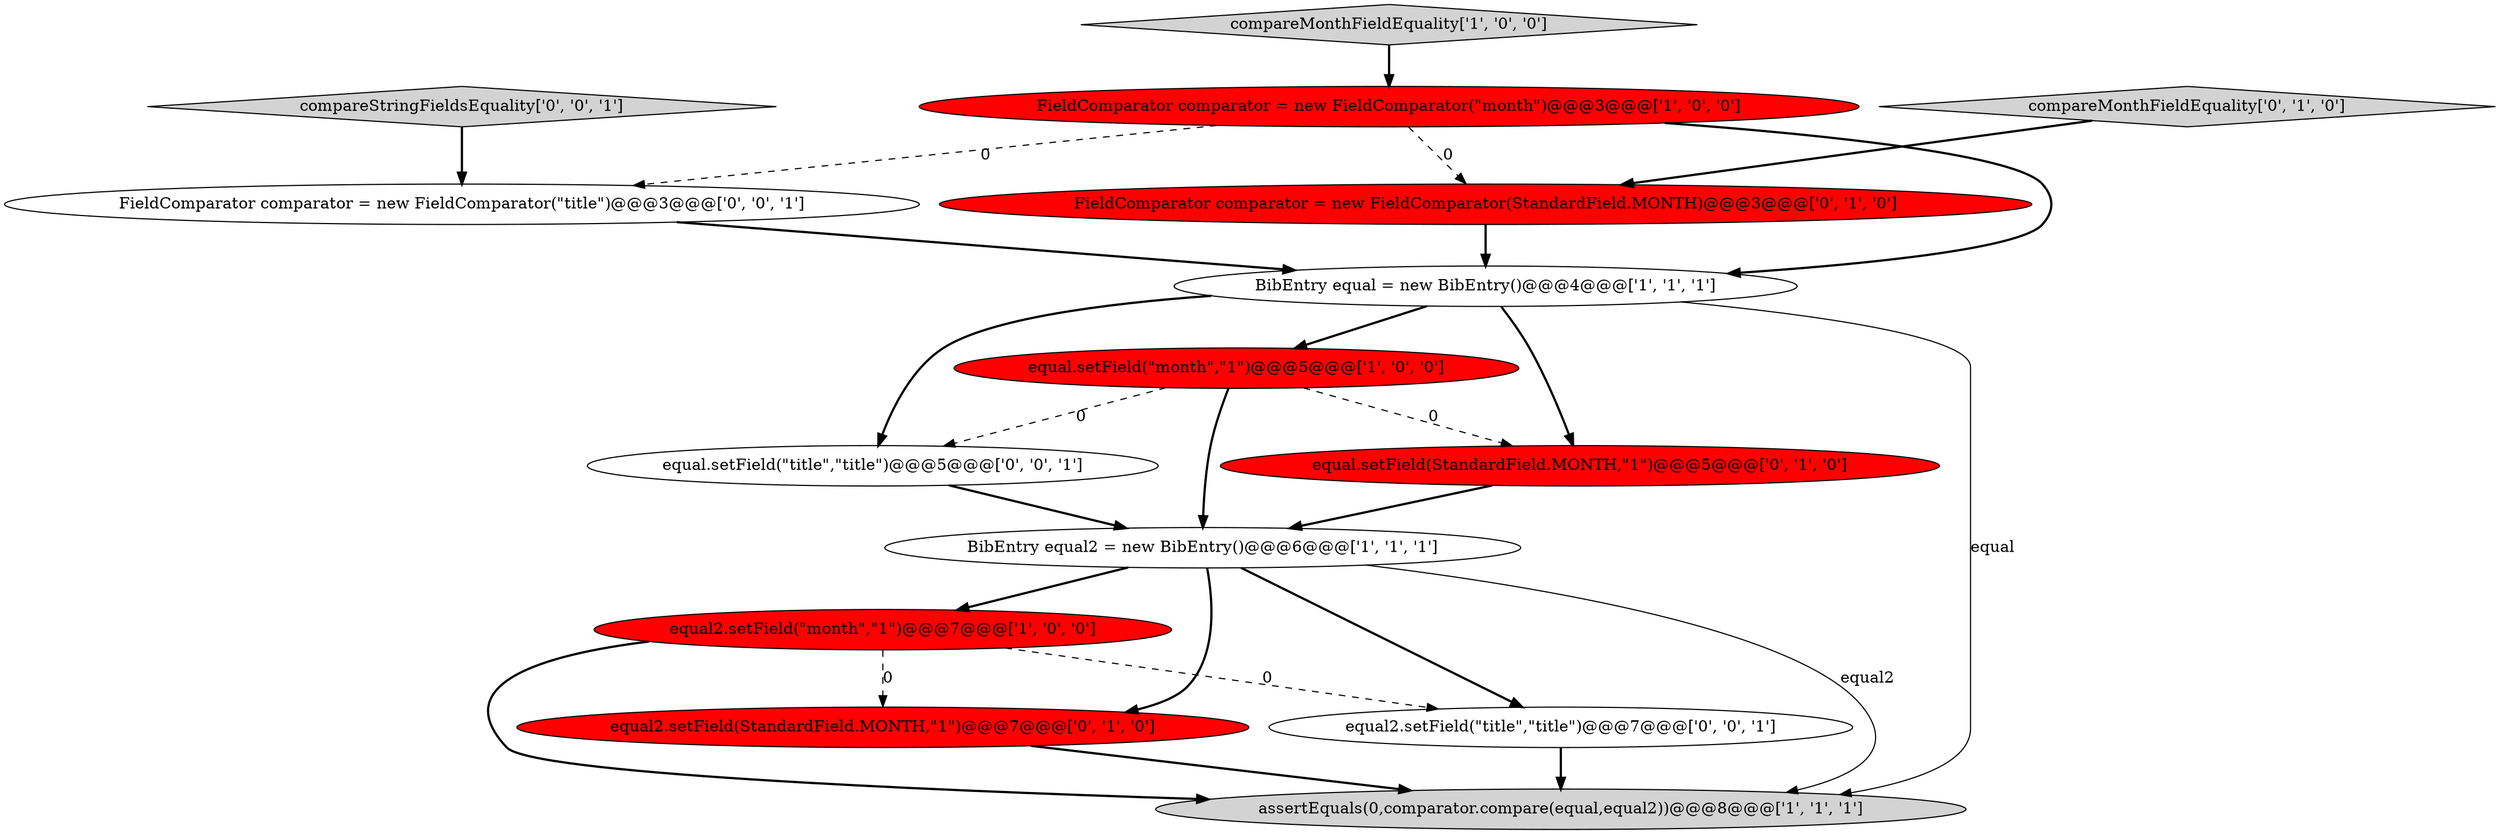digraph {
11 [style = filled, label = "equal.setField(\"title\",\"title\")@@@5@@@['0', '0', '1']", fillcolor = white, shape = ellipse image = "AAA0AAABBB3BBB"];
5 [style = filled, label = "equal.setField(\"month\",\"1\")@@@5@@@['1', '0', '0']", fillcolor = red, shape = ellipse image = "AAA1AAABBB1BBB"];
2 [style = filled, label = "assertEquals(0,comparator.compare(equal,equal2))@@@8@@@['1', '1', '1']", fillcolor = lightgray, shape = ellipse image = "AAA0AAABBB1BBB"];
6 [style = filled, label = "BibEntry equal2 = new BibEntry()@@@6@@@['1', '1', '1']", fillcolor = white, shape = ellipse image = "AAA0AAABBB1BBB"];
1 [style = filled, label = "equal2.setField(\"month\",\"1\")@@@7@@@['1', '0', '0']", fillcolor = red, shape = ellipse image = "AAA1AAABBB1BBB"];
14 [style = filled, label = "FieldComparator comparator = new FieldComparator(\"title\")@@@3@@@['0', '0', '1']", fillcolor = white, shape = ellipse image = "AAA0AAABBB3BBB"];
13 [style = filled, label = "compareStringFieldsEquality['0', '0', '1']", fillcolor = lightgray, shape = diamond image = "AAA0AAABBB3BBB"];
0 [style = filled, label = "BibEntry equal = new BibEntry()@@@4@@@['1', '1', '1']", fillcolor = white, shape = ellipse image = "AAA0AAABBB1BBB"];
10 [style = filled, label = "compareMonthFieldEquality['0', '1', '0']", fillcolor = lightgray, shape = diamond image = "AAA0AAABBB2BBB"];
9 [style = filled, label = "equal.setField(StandardField.MONTH,\"1\")@@@5@@@['0', '1', '0']", fillcolor = red, shape = ellipse image = "AAA1AAABBB2BBB"];
8 [style = filled, label = "FieldComparator comparator = new FieldComparator(StandardField.MONTH)@@@3@@@['0', '1', '0']", fillcolor = red, shape = ellipse image = "AAA1AAABBB2BBB"];
12 [style = filled, label = "equal2.setField(\"title\",\"title\")@@@7@@@['0', '0', '1']", fillcolor = white, shape = ellipse image = "AAA0AAABBB3BBB"];
4 [style = filled, label = "FieldComparator comparator = new FieldComparator(\"month\")@@@3@@@['1', '0', '0']", fillcolor = red, shape = ellipse image = "AAA1AAABBB1BBB"];
7 [style = filled, label = "equal2.setField(StandardField.MONTH,\"1\")@@@7@@@['0', '1', '0']", fillcolor = red, shape = ellipse image = "AAA1AAABBB2BBB"];
3 [style = filled, label = "compareMonthFieldEquality['1', '0', '0']", fillcolor = lightgray, shape = diamond image = "AAA0AAABBB1BBB"];
0->9 [style = bold, label=""];
0->2 [style = solid, label="equal"];
11->6 [style = bold, label=""];
0->11 [style = bold, label=""];
5->9 [style = dashed, label="0"];
3->4 [style = bold, label=""];
9->6 [style = bold, label=""];
4->0 [style = bold, label=""];
8->0 [style = bold, label=""];
6->1 [style = bold, label=""];
1->12 [style = dashed, label="0"];
12->2 [style = bold, label=""];
5->6 [style = bold, label=""];
10->8 [style = bold, label=""];
14->0 [style = bold, label=""];
5->11 [style = dashed, label="0"];
7->2 [style = bold, label=""];
4->8 [style = dashed, label="0"];
4->14 [style = dashed, label="0"];
1->2 [style = bold, label=""];
1->7 [style = dashed, label="0"];
6->7 [style = bold, label=""];
13->14 [style = bold, label=""];
6->2 [style = solid, label="equal2"];
0->5 [style = bold, label=""];
6->12 [style = bold, label=""];
}
